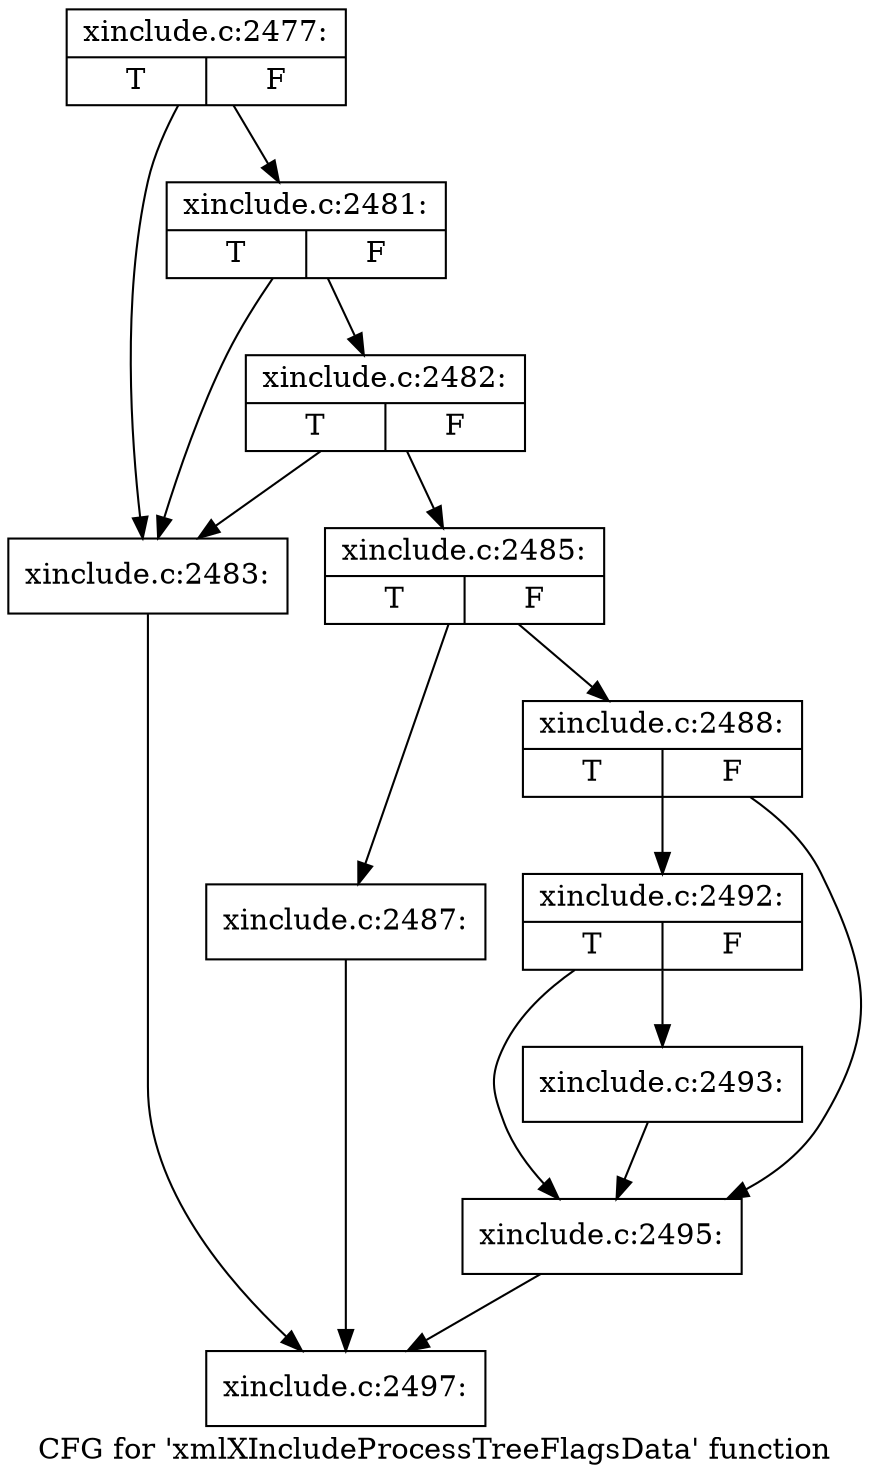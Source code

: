 digraph "CFG for 'xmlXIncludeProcessTreeFlagsData' function" {
	label="CFG for 'xmlXIncludeProcessTreeFlagsData' function";

	Node0x5457910 [shape=record,label="{xinclude.c:2477:|{<s0>T|<s1>F}}"];
	Node0x5457910 -> Node0x5459770;
	Node0x5457910 -> Node0x5459890;
	Node0x5459890 [shape=record,label="{xinclude.c:2481:|{<s0>T|<s1>F}}"];
	Node0x5459890 -> Node0x5459770;
	Node0x5459890 -> Node0x5459810;
	Node0x5459810 [shape=record,label="{xinclude.c:2482:|{<s0>T|<s1>F}}"];
	Node0x5459810 -> Node0x5459770;
	Node0x5459810 -> Node0x54597c0;
	Node0x5459770 [shape=record,label="{xinclude.c:2483:}"];
	Node0x5459770 -> Node0x5458910;
	Node0x54597c0 [shape=record,label="{xinclude.c:2485:|{<s0>T|<s1>F}}"];
	Node0x54597c0 -> Node0x545a7e0;
	Node0x54597c0 -> Node0x545a830;
	Node0x545a7e0 [shape=record,label="{xinclude.c:2487:}"];
	Node0x545a7e0 -> Node0x5458910;
	Node0x545a830 [shape=record,label="{xinclude.c:2488:|{<s0>T|<s1>F}}"];
	Node0x545a830 -> Node0x545bfa0;
	Node0x545a830 -> Node0x53d16d0;
	Node0x545bfa0 [shape=record,label="{xinclude.c:2492:|{<s0>T|<s1>F}}"];
	Node0x545bfa0 -> Node0x545bc70;
	Node0x545bfa0 -> Node0x53d16d0;
	Node0x545bc70 [shape=record,label="{xinclude.c:2493:}"];
	Node0x545bc70 -> Node0x53d16d0;
	Node0x53d16d0 [shape=record,label="{xinclude.c:2495:}"];
	Node0x53d16d0 -> Node0x5458910;
	Node0x5458910 [shape=record,label="{xinclude.c:2497:}"];
}
